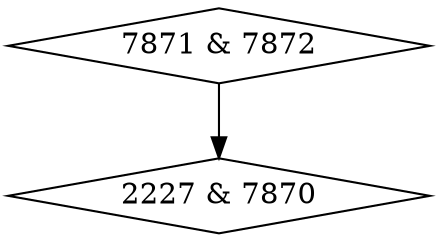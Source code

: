 digraph {
0 [label = "2227 & 7870", shape = diamond];
1 [label = "7871 & 7872", shape = diamond];
1->0;
}
